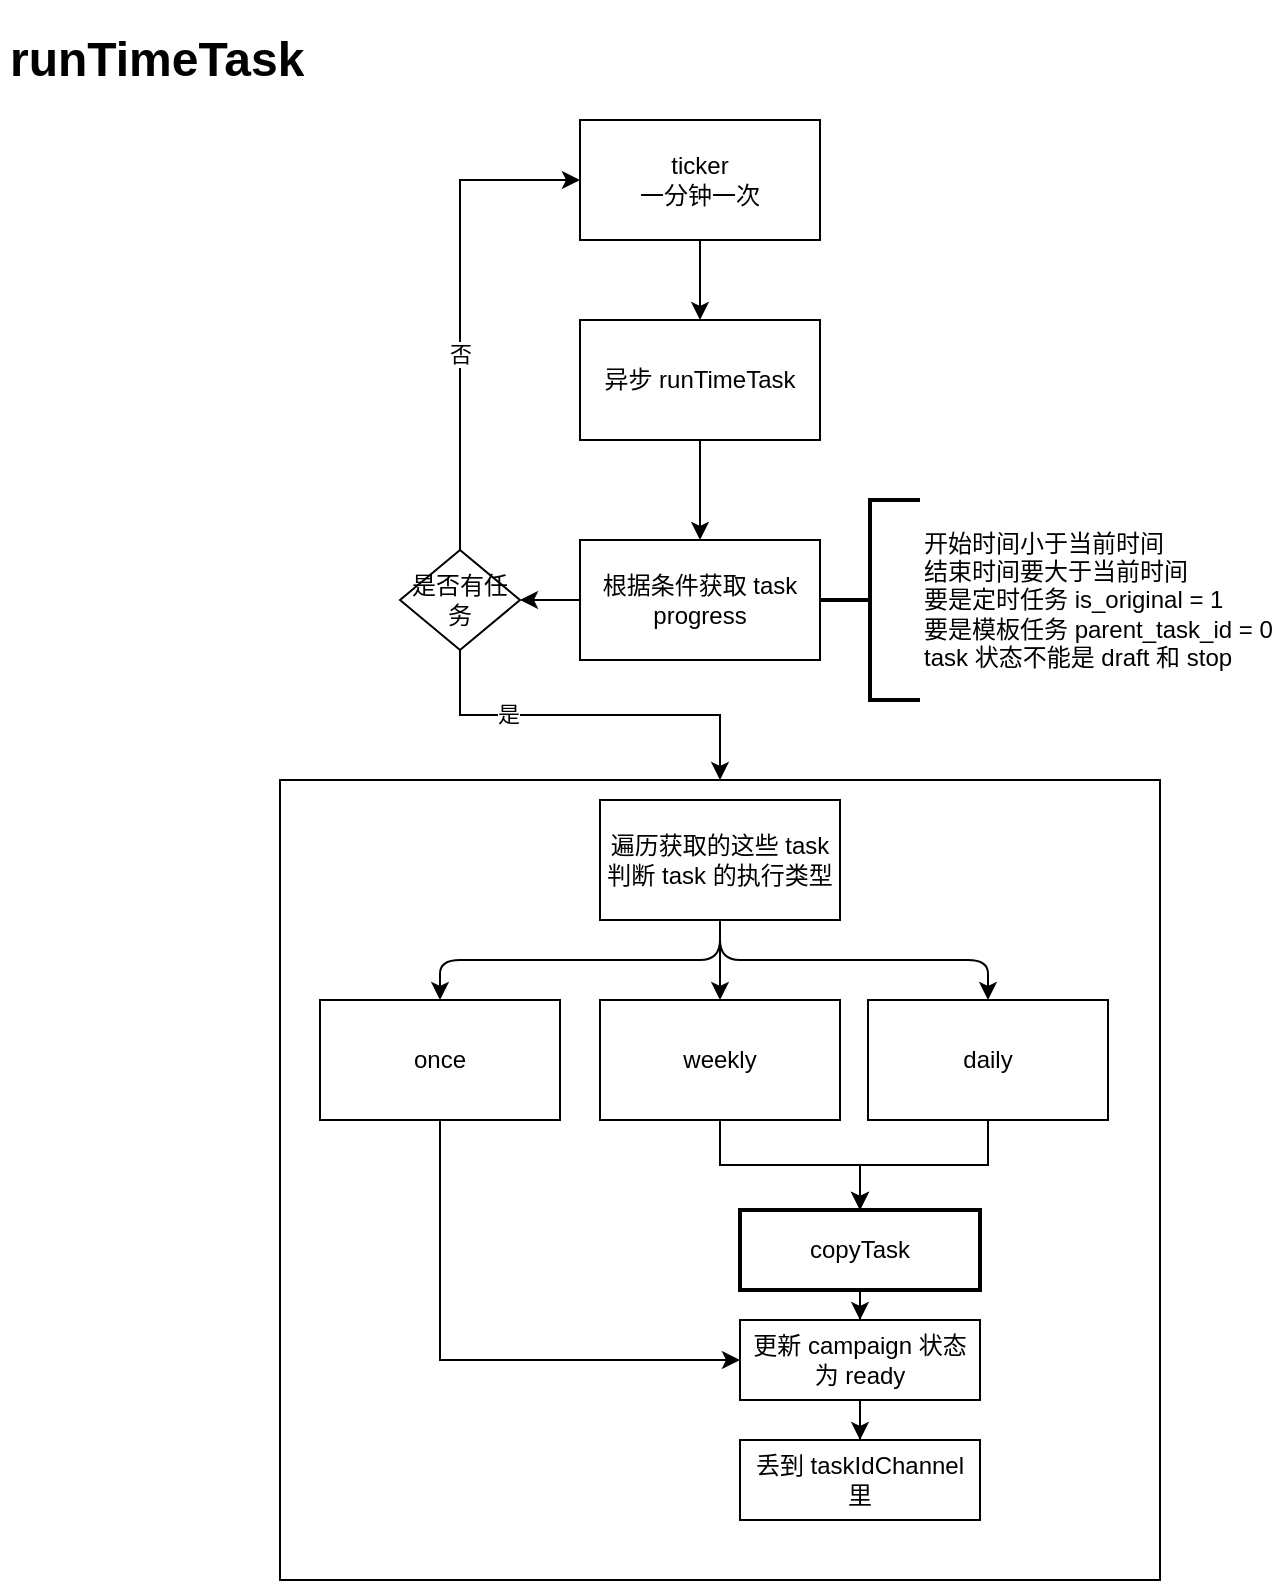 <mxfile version="14.1.8" type="device"><diagram id="vhP6PUxm9MpV1GhcS_Tr" name="第 1 页"><mxGraphModel dx="1742" dy="1824" grid="1" gridSize="10" guides="1" tooltips="1" connect="1" arrows="1" fold="1" page="1" pageScale="1" pageWidth="827" pageHeight="1169" math="0" shadow="0"><root><mxCell id="0"/><mxCell id="1" parent="0"/><mxCell id="9833CEzv03g7JU5RLHxu-18" value="" style="rounded=0;whiteSpace=wrap;html=1;" vertex="1" parent="1"><mxGeometry x="60" y="350" width="440" height="400" as="geometry"/></mxCell><mxCell id="9833CEzv03g7JU5RLHxu-5" value="" style="edgeStyle=orthogonalEdgeStyle;rounded=0;orthogonalLoop=1;jettySize=auto;html=1;" edge="1" parent="1" source="9833CEzv03g7JU5RLHxu-1" target="9833CEzv03g7JU5RLHxu-4"><mxGeometry relative="1" as="geometry"/></mxCell><mxCell id="9833CEzv03g7JU5RLHxu-1" value="异步 runTimeTask" style="rounded=0;whiteSpace=wrap;html=1;" vertex="1" parent="1"><mxGeometry x="210" y="120" width="120" height="60" as="geometry"/></mxCell><mxCell id="9833CEzv03g7JU5RLHxu-28" value="" style="edgeStyle=orthogonalEdgeStyle;rounded=0;orthogonalLoop=1;jettySize=auto;html=1;" edge="1" parent="1" source="9833CEzv03g7JU5RLHxu-2" target="9833CEzv03g7JU5RLHxu-27"><mxGeometry relative="1" as="geometry"/></mxCell><mxCell id="9833CEzv03g7JU5RLHxu-2" value="copyTask" style="rounded=0;whiteSpace=wrap;html=1;strokeWidth=2;" vertex="1" parent="1"><mxGeometry x="290" y="565" width="120" height="40" as="geometry"/></mxCell><mxCell id="9833CEzv03g7JU5RLHxu-11" value="" style="edgeStyle=orthogonalEdgeStyle;rounded=0;orthogonalLoop=1;jettySize=auto;html=1;" edge="1" parent="1" source="9833CEzv03g7JU5RLHxu-4" target="9833CEzv03g7JU5RLHxu-10"><mxGeometry relative="1" as="geometry"/></mxCell><mxCell id="9833CEzv03g7JU5RLHxu-4" value="根据条件获取 task progress" style="rounded=0;whiteSpace=wrap;html=1;" vertex="1" parent="1"><mxGeometry x="210" y="230" width="120" height="60" as="geometry"/></mxCell><mxCell id="9833CEzv03g7JU5RLHxu-9" value="" style="edgeStyle=orthogonalEdgeStyle;rounded=0;orthogonalLoop=1;jettySize=auto;html=1;" edge="1" parent="1" source="9833CEzv03g7JU5RLHxu-8" target="9833CEzv03g7JU5RLHxu-1"><mxGeometry relative="1" as="geometry"/></mxCell><mxCell id="9833CEzv03g7JU5RLHxu-8" value="ticker&lt;br&gt;一分钟一次" style="rounded=0;whiteSpace=wrap;html=1;" vertex="1" parent="1"><mxGeometry x="210" y="20" width="120" height="60" as="geometry"/></mxCell><mxCell id="9833CEzv03g7JU5RLHxu-13" value="" style="edgeStyle=orthogonalEdgeStyle;rounded=0;orthogonalLoop=1;jettySize=auto;html=1;entryX=0;entryY=0.5;entryDx=0;entryDy=0;" edge="1" parent="1" source="9833CEzv03g7JU5RLHxu-10" target="9833CEzv03g7JU5RLHxu-8"><mxGeometry relative="1" as="geometry"><mxPoint x="70" y="130" as="targetPoint"/><Array as="points"><mxPoint x="150" y="50"/></Array></mxGeometry></mxCell><mxCell id="9833CEzv03g7JU5RLHxu-14" value="否" style="edgeLabel;html=1;align=center;verticalAlign=middle;resizable=0;points=[];" vertex="1" connectable="0" parent="9833CEzv03g7JU5RLHxu-13"><mxGeometry x="-0.2" relative="1" as="geometry"><mxPoint as="offset"/></mxGeometry></mxCell><mxCell id="9833CEzv03g7JU5RLHxu-16" value="" style="edgeStyle=orthogonalEdgeStyle;rounded=0;orthogonalLoop=1;jettySize=auto;html=1;entryX=0.5;entryY=0;entryDx=0;entryDy=0;" edge="1" parent="1" source="9833CEzv03g7JU5RLHxu-10" target="9833CEzv03g7JU5RLHxu-18"><mxGeometry relative="1" as="geometry"><mxPoint x="70" y="340" as="targetPoint"/></mxGeometry></mxCell><mxCell id="9833CEzv03g7JU5RLHxu-17" value="是" style="edgeLabel;html=1;align=center;verticalAlign=middle;resizable=0;points=[];" vertex="1" connectable="0" parent="9833CEzv03g7JU5RLHxu-16"><mxGeometry x="-0.422" y="1" relative="1" as="geometry"><mxPoint as="offset"/></mxGeometry></mxCell><mxCell id="9833CEzv03g7JU5RLHxu-10" value="是否有任务" style="rhombus;whiteSpace=wrap;html=1;rounded=0;" vertex="1" parent="1"><mxGeometry x="120" y="235" width="60" height="50" as="geometry"/></mxCell><mxCell id="9833CEzv03g7JU5RLHxu-20" value="" style="edgeStyle=orthogonalEdgeStyle;rounded=0;orthogonalLoop=1;jettySize=auto;html=1;" edge="1" parent="1" source="9833CEzv03g7JU5RLHxu-15" target="9833CEzv03g7JU5RLHxu-19"><mxGeometry relative="1" as="geometry"/></mxCell><mxCell id="9833CEzv03g7JU5RLHxu-15" value="遍历获取的这些 task&lt;br&gt;判断 task 的执行类型" style="whiteSpace=wrap;html=1;rounded=0;" vertex="1" parent="1"><mxGeometry x="220" y="360" width="120" height="60" as="geometry"/></mxCell><mxCell id="9833CEzv03g7JU5RLHxu-29" style="edgeStyle=orthogonalEdgeStyle;rounded=0;orthogonalLoop=1;jettySize=auto;html=1;entryX=0.5;entryY=0;entryDx=0;entryDy=0;" edge="1" parent="1" source="9833CEzv03g7JU5RLHxu-19" target="9833CEzv03g7JU5RLHxu-2"><mxGeometry relative="1" as="geometry"/></mxCell><mxCell id="9833CEzv03g7JU5RLHxu-19" value="weekly" style="whiteSpace=wrap;html=1;rounded=0;" vertex="1" parent="1"><mxGeometry x="220" y="460" width="120" height="60" as="geometry"/></mxCell><mxCell id="9833CEzv03g7JU5RLHxu-31" style="edgeStyle=orthogonalEdgeStyle;rounded=0;orthogonalLoop=1;jettySize=auto;html=1;entryX=0;entryY=0.5;entryDx=0;entryDy=0;" edge="1" parent="1" source="9833CEzv03g7JU5RLHxu-21" target="9833CEzv03g7JU5RLHxu-27"><mxGeometry relative="1" as="geometry"><Array as="points"><mxPoint x="140" y="640"/></Array></mxGeometry></mxCell><mxCell id="9833CEzv03g7JU5RLHxu-21" value="once" style="whiteSpace=wrap;html=1;rounded=0;" vertex="1" parent="1"><mxGeometry x="80" y="460" width="120" height="60" as="geometry"/></mxCell><mxCell id="9833CEzv03g7JU5RLHxu-30" style="edgeStyle=orthogonalEdgeStyle;rounded=0;orthogonalLoop=1;jettySize=auto;html=1;" edge="1" parent="1" source="9833CEzv03g7JU5RLHxu-22" target="9833CEzv03g7JU5RLHxu-2"><mxGeometry relative="1" as="geometry"/></mxCell><mxCell id="9833CEzv03g7JU5RLHxu-22" value="daily" style="whiteSpace=wrap;html=1;rounded=0;" vertex="1" parent="1"><mxGeometry x="354" y="460" width="120" height="60" as="geometry"/></mxCell><mxCell id="9833CEzv03g7JU5RLHxu-25" value="" style="edgeStyle=segmentEdgeStyle;endArrow=classic;html=1;" edge="1" parent="1" target="9833CEzv03g7JU5RLHxu-21"><mxGeometry width="50" height="50" relative="1" as="geometry"><mxPoint x="280" y="420" as="sourcePoint"/><mxPoint x="180" y="390" as="targetPoint"/><Array as="points"><mxPoint x="280" y="440"/><mxPoint x="140" y="440"/></Array></mxGeometry></mxCell><mxCell id="9833CEzv03g7JU5RLHxu-26" value="" style="edgeStyle=segmentEdgeStyle;endArrow=classic;html=1;" edge="1" parent="1" target="9833CEzv03g7JU5RLHxu-22"><mxGeometry width="50" height="50" relative="1" as="geometry"><mxPoint x="280" y="420" as="sourcePoint"/><mxPoint x="430" y="400" as="targetPoint"/><Array as="points"><mxPoint x="280" y="440"/><mxPoint x="414" y="440"/></Array></mxGeometry></mxCell><mxCell id="9833CEzv03g7JU5RLHxu-33" style="edgeStyle=orthogonalEdgeStyle;rounded=0;orthogonalLoop=1;jettySize=auto;html=1;" edge="1" parent="1" source="9833CEzv03g7JU5RLHxu-27" target="9833CEzv03g7JU5RLHxu-32"><mxGeometry relative="1" as="geometry"/></mxCell><mxCell id="9833CEzv03g7JU5RLHxu-27" value="更新 campaign 状态&lt;br&gt;为 ready" style="whiteSpace=wrap;html=1;rounded=0;" vertex="1" parent="1"><mxGeometry x="290" y="620" width="120" height="40" as="geometry"/></mxCell><mxCell id="9833CEzv03g7JU5RLHxu-32" value="丢到 taskIdChannel 里" style="whiteSpace=wrap;html=1;rounded=0;" vertex="1" parent="1"><mxGeometry x="290" y="680" width="120" height="40" as="geometry"/></mxCell><mxCell id="9833CEzv03g7JU5RLHxu-34" style="edgeStyle=orthogonalEdgeStyle;rounded=0;orthogonalLoop=1;jettySize=auto;html=1;exitX=0.5;exitY=1;exitDx=0;exitDy=0;" edge="1" parent="1" source="9833CEzv03g7JU5RLHxu-10" target="9833CEzv03g7JU5RLHxu-10"><mxGeometry relative="1" as="geometry"/></mxCell><mxCell id="9833CEzv03g7JU5RLHxu-35" value="&lt;h1&gt;runTimeTask&lt;/h1&gt;" style="text;html=1;strokeColor=none;fillColor=none;spacing=5;spacingTop=-20;whiteSpace=wrap;overflow=hidden;rounded=0;" vertex="1" parent="1"><mxGeometry x="-80" y="-30" width="190" height="120" as="geometry"/></mxCell><mxCell id="9833CEzv03g7JU5RLHxu-36" value="开始时间小于当前时间&lt;br&gt;结束时间要大于当前时间&lt;br&gt;要是定时任务 is_original = 1&lt;br&gt;要是模板任务 parent_task_id = 0&lt;br&gt;task 状态不能是 draft 和 stop" style="strokeWidth=2;html=1;shape=mxgraph.flowchart.annotation_2;align=left;labelPosition=right;pointerEvents=1;" vertex="1" parent="1"><mxGeometry x="330" y="210" width="50" height="100" as="geometry"/></mxCell></root></mxGraphModel></diagram></mxfile>